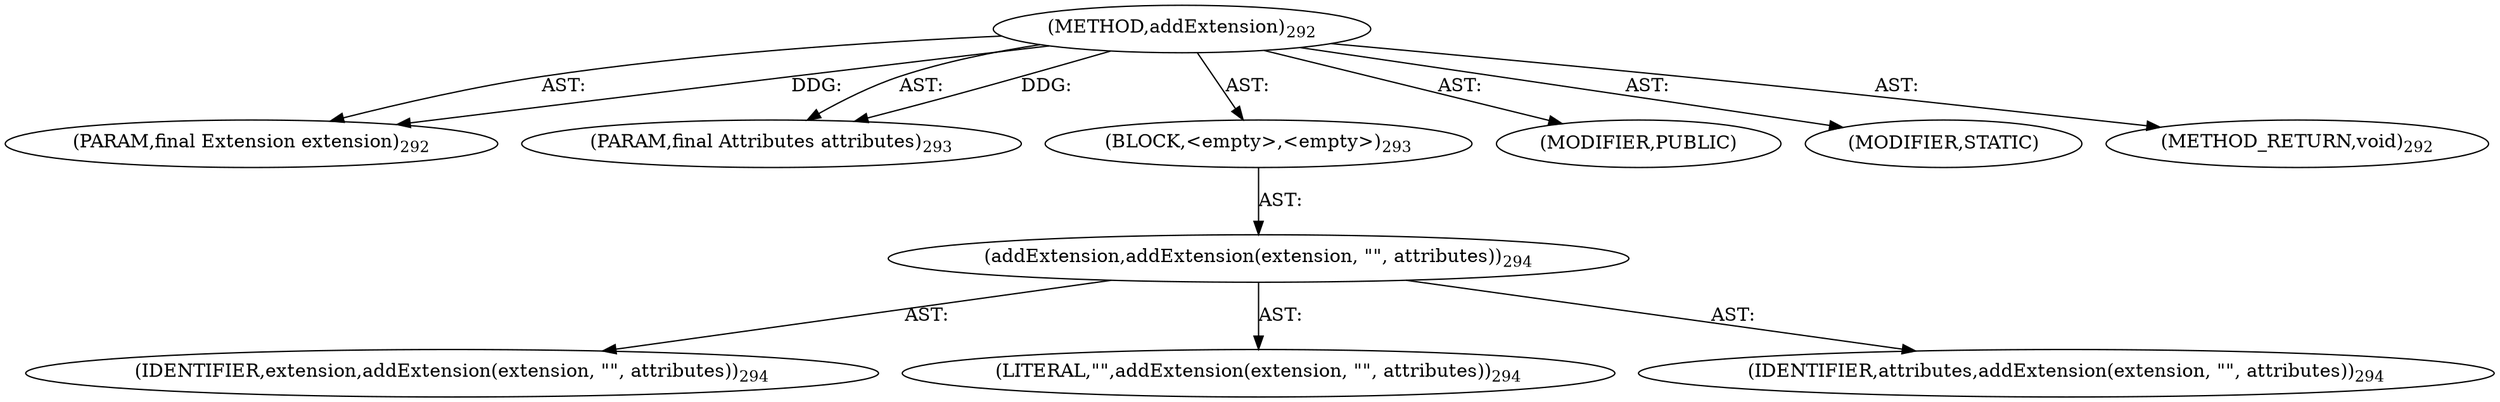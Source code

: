 digraph "addExtension" {  
"111669149699" [label = <(METHOD,addExtension)<SUB>292</SUB>> ]
"115964116998" [label = <(PARAM,final Extension extension)<SUB>292</SUB>> ]
"115964116999" [label = <(PARAM,final Attributes attributes)<SUB>293</SUB>> ]
"25769803784" [label = <(BLOCK,&lt;empty&gt;,&lt;empty&gt;)<SUB>293</SUB>> ]
"30064771108" [label = <(addExtension,addExtension(extension, &quot;&quot;, attributes))<SUB>294</SUB>> ]
"68719476777" [label = <(IDENTIFIER,extension,addExtension(extension, &quot;&quot;, attributes))<SUB>294</SUB>> ]
"90194313224" [label = <(LITERAL,&quot;&quot;,addExtension(extension, &quot;&quot;, attributes))<SUB>294</SUB>> ]
"68719476778" [label = <(IDENTIFIER,attributes,addExtension(extension, &quot;&quot;, attributes))<SUB>294</SUB>> ]
"133143986217" [label = <(MODIFIER,PUBLIC)> ]
"133143986218" [label = <(MODIFIER,STATIC)> ]
"128849018883" [label = <(METHOD_RETURN,void)<SUB>292</SUB>> ]
  "111669149699" -> "115964116998"  [ label = "AST: "] 
  "111669149699" -> "115964116999"  [ label = "AST: "] 
  "111669149699" -> "25769803784"  [ label = "AST: "] 
  "111669149699" -> "133143986217"  [ label = "AST: "] 
  "111669149699" -> "133143986218"  [ label = "AST: "] 
  "111669149699" -> "128849018883"  [ label = "AST: "] 
  "25769803784" -> "30064771108"  [ label = "AST: "] 
  "30064771108" -> "68719476777"  [ label = "AST: "] 
  "30064771108" -> "90194313224"  [ label = "AST: "] 
  "30064771108" -> "68719476778"  [ label = "AST: "] 
  "111669149699" -> "115964116998"  [ label = "DDG: "] 
  "111669149699" -> "115964116999"  [ label = "DDG: "] 
}
